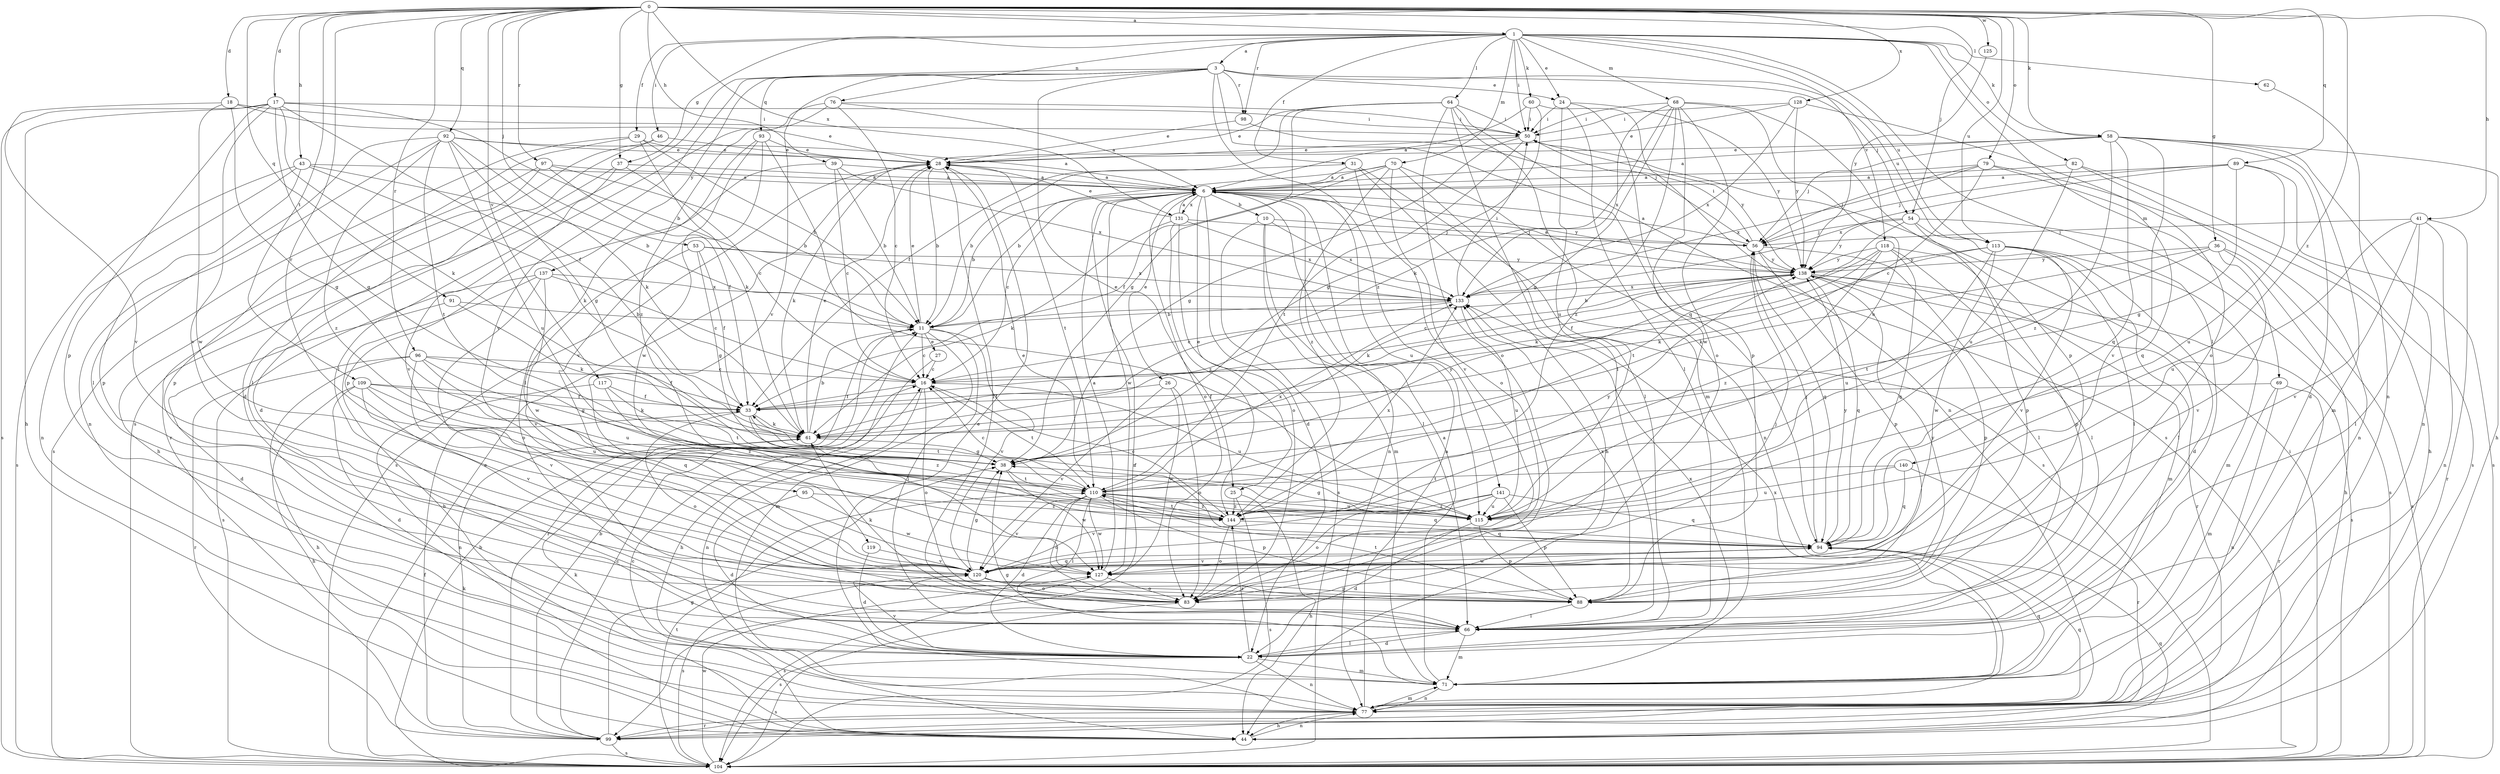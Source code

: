 strict digraph  {
0;
1;
3;
6;
10;
11;
16;
17;
18;
22;
24;
25;
26;
27;
28;
29;
31;
33;
36;
37;
38;
39;
41;
43;
44;
46;
50;
53;
54;
56;
58;
60;
61;
62;
64;
66;
68;
69;
70;
71;
76;
77;
79;
82;
83;
88;
89;
91;
92;
93;
94;
95;
96;
97;
98;
99;
104;
109;
110;
113;
115;
117;
118;
119;
120;
125;
127;
128;
131;
133;
137;
138;
140;
141;
144;
0 -> 1  [label=a];
0 -> 17  [label=d];
0 -> 18  [label=d];
0 -> 36  [label=g];
0 -> 37  [label=g];
0 -> 39  [label=h];
0 -> 41  [label=h];
0 -> 43  [label=h];
0 -> 53  [label=j];
0 -> 54  [label=j];
0 -> 58  [label=k];
0 -> 79  [label=o];
0 -> 89  [label=q];
0 -> 91  [label=q];
0 -> 92  [label=q];
0 -> 95  [label=r];
0 -> 96  [label=r];
0 -> 97  [label=r];
0 -> 109  [label=t];
0 -> 113  [label=u];
0 -> 117  [label=v];
0 -> 125  [label=w];
0 -> 128  [label=x];
0 -> 131  [label=x];
0 -> 140  [label=z];
1 -> 3  [label=a];
1 -> 24  [label=e];
1 -> 29  [label=f];
1 -> 31  [label=f];
1 -> 37  [label=g];
1 -> 46  [label=i];
1 -> 50  [label=i];
1 -> 58  [label=k];
1 -> 60  [label=k];
1 -> 62  [label=l];
1 -> 64  [label=l];
1 -> 66  [label=l];
1 -> 68  [label=m];
1 -> 69  [label=m];
1 -> 70  [label=m];
1 -> 76  [label=n];
1 -> 82  [label=o];
1 -> 98  [label=r];
1 -> 113  [label=u];
1 -> 118  [label=v];
3 -> 24  [label=e];
3 -> 25  [label=e];
3 -> 54  [label=j];
3 -> 93  [label=q];
3 -> 94  [label=q];
3 -> 98  [label=r];
3 -> 104  [label=s];
3 -> 113  [label=u];
3 -> 119  [label=v];
3 -> 120  [label=v];
3 -> 137  [label=y];
3 -> 141  [label=z];
6 -> 10  [label=b];
6 -> 11  [label=b];
6 -> 16  [label=c];
6 -> 22  [label=d];
6 -> 25  [label=e];
6 -> 26  [label=e];
6 -> 77  [label=n];
6 -> 83  [label=o];
6 -> 99  [label=r];
6 -> 115  [label=u];
6 -> 127  [label=w];
6 -> 131  [label=x];
6 -> 138  [label=y];
10 -> 56  [label=j];
10 -> 66  [label=l];
10 -> 71  [label=m];
10 -> 104  [label=s];
10 -> 133  [label=x];
11 -> 16  [label=c];
11 -> 27  [label=e];
11 -> 28  [label=e];
11 -> 66  [label=l];
11 -> 71  [label=m];
11 -> 99  [label=r];
11 -> 120  [label=v];
16 -> 33  [label=f];
16 -> 77  [label=n];
16 -> 83  [label=o];
16 -> 110  [label=t];
16 -> 115  [label=u];
17 -> 11  [label=b];
17 -> 33  [label=f];
17 -> 38  [label=g];
17 -> 44  [label=h];
17 -> 50  [label=i];
17 -> 61  [label=k];
17 -> 88  [label=p];
17 -> 104  [label=s];
17 -> 120  [label=v];
18 -> 28  [label=e];
18 -> 38  [label=g];
18 -> 50  [label=i];
18 -> 120  [label=v];
18 -> 127  [label=w];
22 -> 66  [label=l];
22 -> 71  [label=m];
22 -> 77  [label=n];
22 -> 104  [label=s];
22 -> 120  [label=v];
22 -> 133  [label=x];
22 -> 144  [label=z];
24 -> 50  [label=i];
24 -> 66  [label=l];
24 -> 88  [label=p];
24 -> 115  [label=u];
24 -> 138  [label=y];
25 -> 44  [label=h];
25 -> 104  [label=s];
25 -> 144  [label=z];
26 -> 33  [label=f];
26 -> 83  [label=o];
26 -> 120  [label=v];
26 -> 127  [label=w];
27 -> 16  [label=c];
27 -> 44  [label=h];
28 -> 6  [label=a];
28 -> 11  [label=b];
28 -> 61  [label=k];
28 -> 66  [label=l];
28 -> 104  [label=s];
28 -> 110  [label=t];
29 -> 11  [label=b];
29 -> 22  [label=d];
29 -> 28  [label=e];
29 -> 61  [label=k];
29 -> 104  [label=s];
31 -> 6  [label=a];
31 -> 11  [label=b];
31 -> 44  [label=h];
31 -> 83  [label=o];
31 -> 104  [label=s];
33 -> 61  [label=k];
33 -> 83  [label=o];
33 -> 110  [label=t];
33 -> 144  [label=z];
36 -> 44  [label=h];
36 -> 61  [label=k];
36 -> 104  [label=s];
36 -> 110  [label=t];
36 -> 120  [label=v];
36 -> 138  [label=y];
37 -> 6  [label=a];
37 -> 16  [label=c];
37 -> 22  [label=d];
37 -> 120  [label=v];
38 -> 110  [label=t];
38 -> 127  [label=w];
38 -> 138  [label=y];
39 -> 6  [label=a];
39 -> 11  [label=b];
39 -> 16  [label=c];
39 -> 88  [label=p];
39 -> 133  [label=x];
41 -> 56  [label=j];
41 -> 66  [label=l];
41 -> 77  [label=n];
41 -> 99  [label=r];
41 -> 115  [label=u];
41 -> 120  [label=v];
43 -> 6  [label=a];
43 -> 11  [label=b];
43 -> 61  [label=k];
43 -> 77  [label=n];
43 -> 88  [label=p];
43 -> 104  [label=s];
44 -> 16  [label=c];
44 -> 77  [label=n];
44 -> 94  [label=q];
46 -> 28  [label=e];
46 -> 66  [label=l];
46 -> 99  [label=r];
50 -> 28  [label=e];
50 -> 38  [label=g];
50 -> 110  [label=t];
50 -> 138  [label=y];
53 -> 33  [label=f];
53 -> 38  [label=g];
53 -> 127  [label=w];
53 -> 133  [label=x];
53 -> 138  [label=y];
54 -> 56  [label=j];
54 -> 66  [label=l];
54 -> 88  [label=p];
54 -> 104  [label=s];
54 -> 110  [label=t];
54 -> 138  [label=y];
56 -> 6  [label=a];
56 -> 50  [label=i];
56 -> 66  [label=l];
56 -> 88  [label=p];
56 -> 94  [label=q];
56 -> 138  [label=y];
58 -> 6  [label=a];
58 -> 22  [label=d];
58 -> 28  [label=e];
58 -> 44  [label=h];
58 -> 56  [label=j];
58 -> 71  [label=m];
58 -> 77  [label=n];
58 -> 94  [label=q];
58 -> 120  [label=v];
58 -> 144  [label=z];
60 -> 6  [label=a];
60 -> 38  [label=g];
60 -> 50  [label=i];
60 -> 77  [label=n];
61 -> 11  [label=b];
61 -> 28  [label=e];
61 -> 38  [label=g];
62 -> 77  [label=n];
64 -> 28  [label=e];
64 -> 33  [label=f];
64 -> 38  [label=g];
64 -> 50  [label=i];
64 -> 66  [label=l];
64 -> 71  [label=m];
64 -> 83  [label=o];
64 -> 104  [label=s];
66 -> 22  [label=d];
66 -> 71  [label=m];
68 -> 38  [label=g];
68 -> 50  [label=i];
68 -> 61  [label=k];
68 -> 83  [label=o];
68 -> 88  [label=p];
68 -> 115  [label=u];
68 -> 127  [label=w];
68 -> 133  [label=x];
68 -> 144  [label=z];
69 -> 33  [label=f];
69 -> 71  [label=m];
69 -> 77  [label=n];
69 -> 99  [label=r];
70 -> 6  [label=a];
70 -> 11  [label=b];
70 -> 33  [label=f];
70 -> 66  [label=l];
70 -> 77  [label=n];
70 -> 120  [label=v];
70 -> 144  [label=z];
71 -> 6  [label=a];
71 -> 28  [label=e];
71 -> 38  [label=g];
71 -> 77  [label=n];
71 -> 94  [label=q];
71 -> 133  [label=x];
76 -> 6  [label=a];
76 -> 16  [label=c];
76 -> 50  [label=i];
76 -> 66  [label=l];
76 -> 144  [label=z];
77 -> 6  [label=a];
77 -> 44  [label=h];
77 -> 61  [label=k];
77 -> 71  [label=m];
77 -> 94  [label=q];
77 -> 99  [label=r];
79 -> 6  [label=a];
79 -> 16  [label=c];
79 -> 44  [label=h];
79 -> 56  [label=j];
79 -> 94  [label=q];
79 -> 133  [label=x];
82 -> 6  [label=a];
82 -> 77  [label=n];
82 -> 104  [label=s];
82 -> 115  [label=u];
83 -> 56  [label=j];
83 -> 61  [label=k];
83 -> 104  [label=s];
88 -> 66  [label=l];
88 -> 110  [label=t];
88 -> 133  [label=x];
88 -> 138  [label=y];
89 -> 6  [label=a];
89 -> 38  [label=g];
89 -> 56  [label=j];
89 -> 104  [label=s];
89 -> 115  [label=u];
89 -> 133  [label=x];
91 -> 11  [label=b];
91 -> 22  [label=d];
91 -> 61  [label=k];
92 -> 6  [label=a];
92 -> 28  [label=e];
92 -> 38  [label=g];
92 -> 61  [label=k];
92 -> 66  [label=l];
92 -> 77  [label=n];
92 -> 110  [label=t];
92 -> 115  [label=u];
92 -> 144  [label=z];
93 -> 28  [label=e];
93 -> 66  [label=l];
93 -> 115  [label=u];
93 -> 120  [label=v];
93 -> 127  [label=w];
94 -> 28  [label=e];
94 -> 56  [label=j];
94 -> 120  [label=v];
94 -> 127  [label=w];
94 -> 138  [label=y];
95 -> 22  [label=d];
95 -> 127  [label=w];
95 -> 144  [label=z];
96 -> 16  [label=c];
96 -> 33  [label=f];
96 -> 38  [label=g];
96 -> 44  [label=h];
96 -> 99  [label=r];
96 -> 115  [label=u];
96 -> 120  [label=v];
97 -> 6  [label=a];
97 -> 11  [label=b];
97 -> 33  [label=f];
97 -> 44  [label=h];
97 -> 88  [label=p];
98 -> 28  [label=e];
98 -> 56  [label=j];
99 -> 11  [label=b];
99 -> 16  [label=c];
99 -> 33  [label=f];
99 -> 38  [label=g];
99 -> 61  [label=k];
99 -> 104  [label=s];
104 -> 11  [label=b];
104 -> 28  [label=e];
104 -> 50  [label=i];
104 -> 110  [label=t];
104 -> 127  [label=w];
109 -> 22  [label=d];
109 -> 33  [label=f];
109 -> 44  [label=h];
109 -> 61  [label=k];
109 -> 94  [label=q];
109 -> 115  [label=u];
109 -> 120  [label=v];
110 -> 16  [label=c];
110 -> 22  [label=d];
110 -> 66  [label=l];
110 -> 83  [label=o];
110 -> 88  [label=p];
110 -> 94  [label=q];
110 -> 115  [label=u];
110 -> 120  [label=v];
110 -> 127  [label=w];
110 -> 133  [label=x];
110 -> 144  [label=z];
113 -> 22  [label=d];
113 -> 61  [label=k];
113 -> 66  [label=l];
113 -> 71  [label=m];
113 -> 115  [label=u];
113 -> 120  [label=v];
113 -> 127  [label=w];
113 -> 138  [label=y];
115 -> 22  [label=d];
115 -> 33  [label=f];
115 -> 38  [label=g];
115 -> 88  [label=p];
117 -> 33  [label=f];
117 -> 77  [label=n];
117 -> 110  [label=t];
117 -> 144  [label=z];
118 -> 33  [label=f];
118 -> 61  [label=k];
118 -> 66  [label=l];
118 -> 88  [label=p];
118 -> 94  [label=q];
118 -> 138  [label=y];
118 -> 144  [label=z];
119 -> 22  [label=d];
119 -> 120  [label=v];
120 -> 38  [label=g];
120 -> 83  [label=o];
120 -> 88  [label=p];
120 -> 94  [label=q];
120 -> 104  [label=s];
125 -> 138  [label=y];
127 -> 6  [label=a];
127 -> 83  [label=o];
127 -> 104  [label=s];
128 -> 28  [label=e];
128 -> 50  [label=i];
128 -> 83  [label=o];
128 -> 133  [label=x];
128 -> 138  [label=y];
131 -> 6  [label=a];
131 -> 28  [label=e];
131 -> 56  [label=j];
131 -> 61  [label=k];
131 -> 83  [label=o];
131 -> 133  [label=x];
131 -> 144  [label=z];
133 -> 11  [label=b];
133 -> 16  [label=c];
133 -> 50  [label=i];
133 -> 115  [label=u];
137 -> 16  [label=c];
137 -> 44  [label=h];
137 -> 83  [label=o];
137 -> 104  [label=s];
137 -> 120  [label=v];
137 -> 133  [label=x];
138 -> 6  [label=a];
138 -> 11  [label=b];
138 -> 16  [label=c];
138 -> 61  [label=k];
138 -> 71  [label=m];
138 -> 88  [label=p];
138 -> 94  [label=q];
138 -> 99  [label=r];
138 -> 104  [label=s];
138 -> 133  [label=x];
140 -> 94  [label=q];
140 -> 99  [label=r];
140 -> 110  [label=t];
140 -> 115  [label=u];
141 -> 83  [label=o];
141 -> 88  [label=p];
141 -> 94  [label=q];
141 -> 115  [label=u];
141 -> 120  [label=v];
141 -> 144  [label=z];
144 -> 16  [label=c];
144 -> 83  [label=o];
144 -> 94  [label=q];
144 -> 110  [label=t];
144 -> 133  [label=x];
144 -> 138  [label=y];
}
